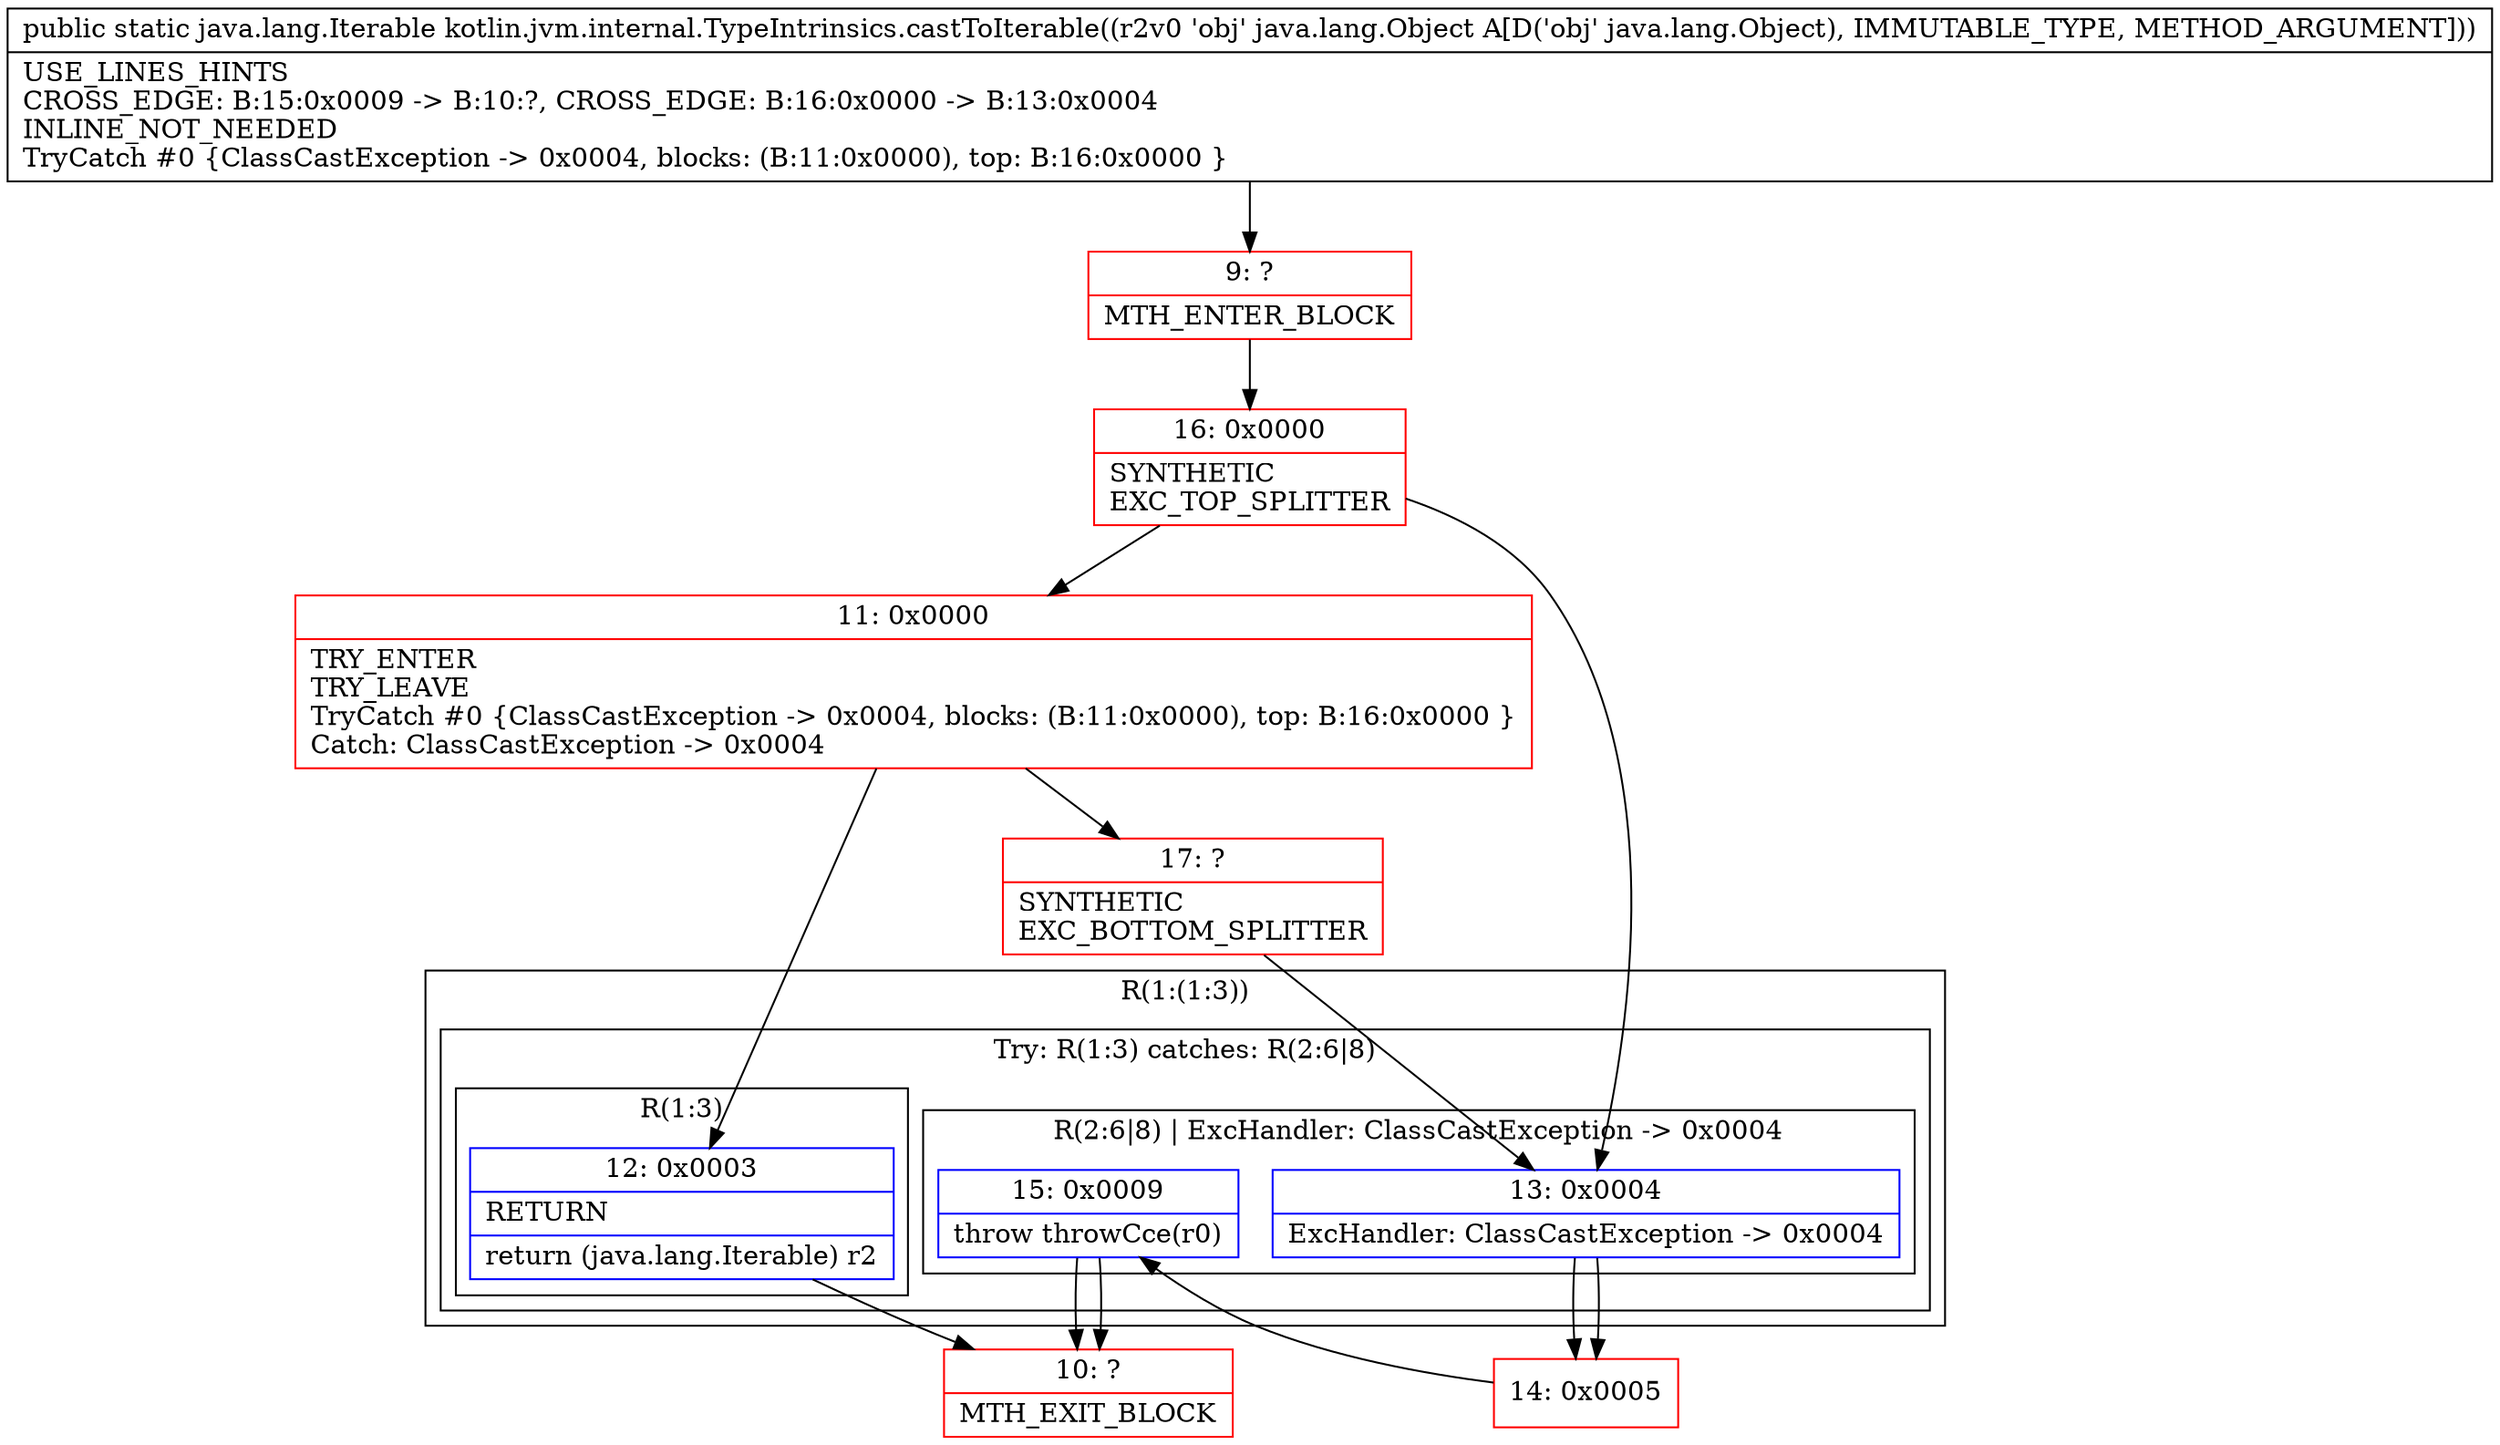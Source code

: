 digraph "CFG forkotlin.jvm.internal.TypeIntrinsics.castToIterable(Ljava\/lang\/Object;)Ljava\/lang\/Iterable;" {
subgraph cluster_Region_1643734262 {
label = "R(1:(1:3))";
node [shape=record,color=blue];
subgraph cluster_TryCatchRegion_192455176 {
label = "Try: R(1:3) catches: R(2:6|8)";
node [shape=record,color=blue];
subgraph cluster_Region_436566177 {
label = "R(1:3)";
node [shape=record,color=blue];
Node_12 [shape=record,label="{12\:\ 0x0003|RETURN\l|return (java.lang.Iterable) r2\l}"];
}
subgraph cluster_Region_499645522 {
label = "R(2:6|8) | ExcHandler: ClassCastException \-\> 0x0004\l";
node [shape=record,color=blue];
Node_13 [shape=record,label="{13\:\ 0x0004|ExcHandler: ClassCastException \-\> 0x0004\l}"];
Node_15 [shape=record,label="{15\:\ 0x0009|throw throwCce(r0)\l}"];
}
}
}
subgraph cluster_Region_499645522 {
label = "R(2:6|8) | ExcHandler: ClassCastException \-\> 0x0004\l";
node [shape=record,color=blue];
Node_13 [shape=record,label="{13\:\ 0x0004|ExcHandler: ClassCastException \-\> 0x0004\l}"];
Node_15 [shape=record,label="{15\:\ 0x0009|throw throwCce(r0)\l}"];
}
Node_9 [shape=record,color=red,label="{9\:\ ?|MTH_ENTER_BLOCK\l}"];
Node_16 [shape=record,color=red,label="{16\:\ 0x0000|SYNTHETIC\lEXC_TOP_SPLITTER\l}"];
Node_11 [shape=record,color=red,label="{11\:\ 0x0000|TRY_ENTER\lTRY_LEAVE\lTryCatch #0 \{ClassCastException \-\> 0x0004, blocks: (B:11:0x0000), top: B:16:0x0000 \}\lCatch: ClassCastException \-\> 0x0004\l}"];
Node_10 [shape=record,color=red,label="{10\:\ ?|MTH_EXIT_BLOCK\l}"];
Node_17 [shape=record,color=red,label="{17\:\ ?|SYNTHETIC\lEXC_BOTTOM_SPLITTER\l}"];
Node_14 [shape=record,color=red,label="{14\:\ 0x0005}"];
MethodNode[shape=record,label="{public static java.lang.Iterable kotlin.jvm.internal.TypeIntrinsics.castToIterable((r2v0 'obj' java.lang.Object A[D('obj' java.lang.Object), IMMUTABLE_TYPE, METHOD_ARGUMENT]))  | USE_LINES_HINTS\lCROSS_EDGE: B:15:0x0009 \-\> B:10:?, CROSS_EDGE: B:16:0x0000 \-\> B:13:0x0004\lINLINE_NOT_NEEDED\lTryCatch #0 \{ClassCastException \-\> 0x0004, blocks: (B:11:0x0000), top: B:16:0x0000 \}\l}"];
MethodNode -> Node_9;Node_12 -> Node_10;
Node_13 -> Node_14;
Node_15 -> Node_10;
Node_13 -> Node_14;
Node_15 -> Node_10;
Node_9 -> Node_16;
Node_16 -> Node_11;
Node_16 -> Node_13;
Node_11 -> Node_12;
Node_11 -> Node_17;
Node_17 -> Node_13;
Node_14 -> Node_15;
}


